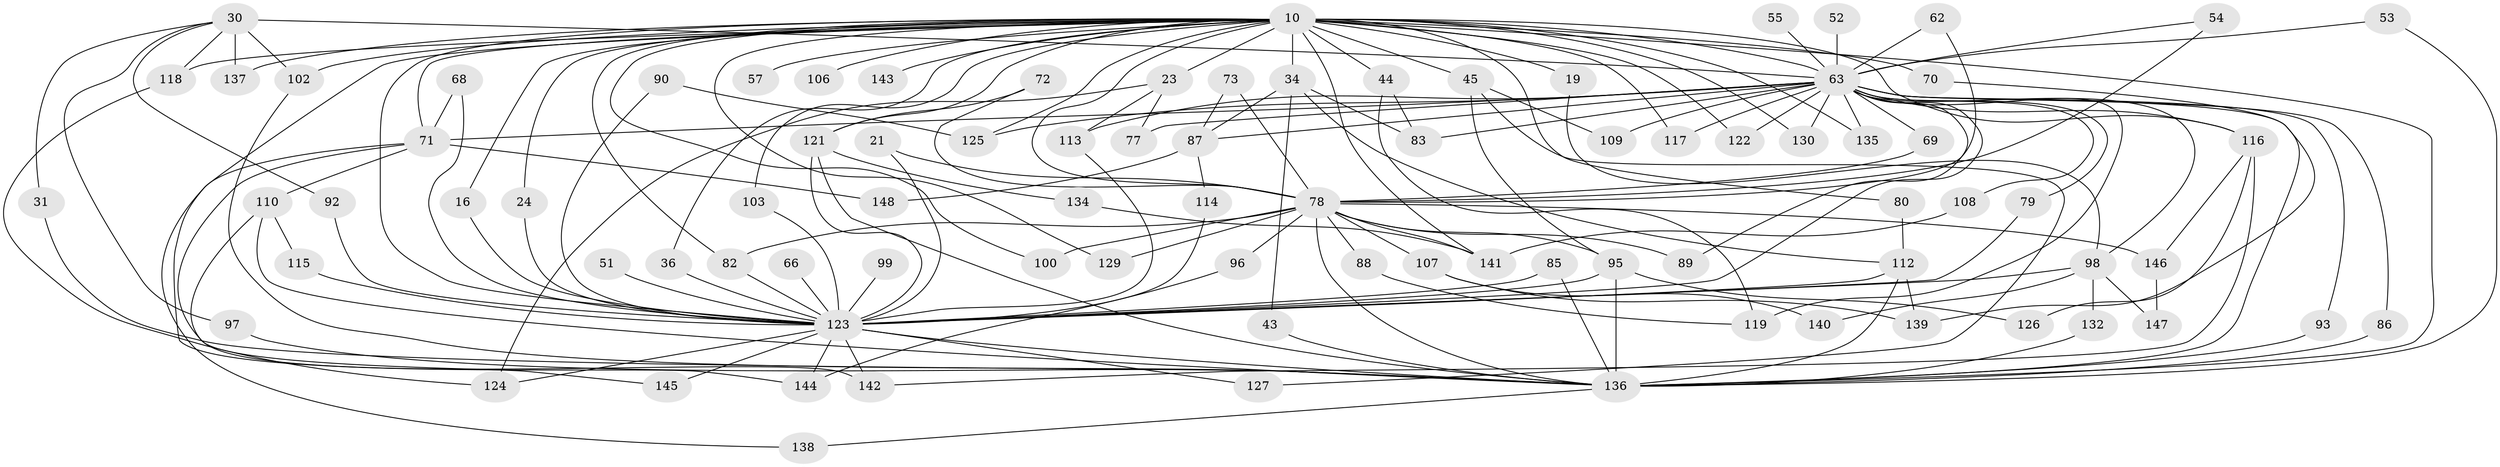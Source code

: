 // original degree distribution, {17: 0.006756756756756757, 25: 0.013513513513513514, 35: 0.006756756756756757, 20: 0.006756756756756757, 23: 0.02027027027027027, 27: 0.006756756756756757, 21: 0.006756756756756757, 9: 0.006756756756756757, 3: 0.1891891891891892, 4: 0.10810810810810811, 5: 0.05405405405405406, 2: 0.527027027027027, 12: 0.006756756756756757, 7: 0.013513513513513514, 6: 0.02702702702702703}
// Generated by graph-tools (version 1.1) at 2025/47/03/04/25 21:47:44]
// undirected, 88 vertices, 170 edges
graph export_dot {
graph [start="1"]
  node [color=gray90,style=filled];
  10 [super="+5+6"];
  16;
  19;
  21;
  23;
  24;
  30 [super="+11"];
  31;
  34;
  36 [super="+29"];
  43;
  44;
  45;
  51;
  52;
  53;
  54;
  55;
  57;
  62;
  63 [super="+26+33+7"];
  66;
  68;
  69;
  70;
  71 [super="+38"];
  72;
  73;
  77;
  78 [super="+56+75"];
  79;
  80;
  82 [super="+41"];
  83 [super="+74"];
  85;
  86;
  87 [super="+48"];
  88;
  89;
  90;
  92;
  93;
  95 [super="+67"];
  96;
  97;
  98 [super="+40"];
  99;
  100;
  102 [super="+22"];
  103;
  106;
  107;
  108;
  109;
  110;
  112 [super="+65+47"];
  113 [super="+105"];
  114;
  115;
  116 [super="+28+101"];
  117;
  118;
  119 [super="+50+104"];
  121 [super="+94+35+13"];
  122;
  123 [super="+84+58+91"];
  124 [super="+60"];
  125 [super="+81"];
  126;
  127;
  129;
  130;
  132;
  134;
  135;
  136 [super="+9+49"];
  137 [super="+131"];
  138;
  139 [super="+111"];
  140;
  141 [super="+128"];
  142 [super="+76"];
  143 [super="+120"];
  144 [super="+133"];
  145;
  146 [super="+61"];
  147;
  148;
  10 -- 19 [weight=2];
  10 -- 23 [weight=2];
  10 -- 24;
  10 -- 63 [weight=10];
  10 -- 70 [weight=2];
  10 -- 102;
  10 -- 130;
  10 -- 143 [weight=3];
  10 -- 80;
  10 -- 106 [weight=2];
  10 -- 44 [weight=2];
  10 -- 45;
  10 -- 116 [weight=2];
  10 -- 36;
  10 -- 125;
  10 -- 129;
  10 -- 135;
  10 -- 136 [weight=10];
  10 -- 141 [weight=3];
  10 -- 16;
  10 -- 137;
  10 -- 34 [weight=2];
  10 -- 100;
  10 -- 71 [weight=2];
  10 -- 103;
  10 -- 117;
  10 -- 118;
  10 -- 57 [weight=2];
  10 -- 122;
  10 -- 82;
  10 -- 78;
  10 -- 123 [weight=11];
  10 -- 121 [weight=3];
  10 -- 144;
  16 -- 123;
  19 -- 98;
  21 -- 78;
  21 -- 123;
  23 -- 77;
  23 -- 124;
  23 -- 113;
  24 -- 123;
  30 -- 118;
  30 -- 97;
  30 -- 137 [weight=2];
  30 -- 92;
  30 -- 31;
  30 -- 102;
  30 -- 63 [weight=3];
  31 -- 136;
  34 -- 43;
  34 -- 83;
  34 -- 87;
  34 -- 112;
  36 -- 123 [weight=2];
  43 -- 136;
  44 -- 83;
  44 -- 119;
  45 -- 109;
  45 -- 127;
  45 -- 95;
  51 -- 123 [weight=2];
  52 -- 63 [weight=2];
  53 -- 136;
  53 -- 63;
  54 -- 78;
  54 -- 63;
  55 -- 63;
  62 -- 78;
  62 -- 63;
  63 -- 136 [weight=5];
  63 -- 123 [weight=7];
  63 -- 119 [weight=3];
  63 -- 130;
  63 -- 69;
  63 -- 135;
  63 -- 71 [weight=2];
  63 -- 77;
  63 -- 79;
  63 -- 83;
  63 -- 86;
  63 -- 87 [weight=2];
  63 -- 89;
  63 -- 93;
  63 -- 108;
  63 -- 109;
  63 -- 113;
  63 -- 116 [weight=3];
  63 -- 117;
  63 -- 122;
  63 -- 125 [weight=2];
  63 -- 98;
  66 -- 123 [weight=2];
  68 -- 71;
  68 -- 123;
  69 -- 78;
  70 -- 139;
  71 -- 110;
  71 -- 138;
  71 -- 148;
  71 -- 142;
  72 -- 78;
  72 -- 121;
  73 -- 87;
  73 -- 78;
  78 -- 100;
  78 -- 107 [weight=2];
  78 -- 136 [weight=6];
  78 -- 95 [weight=2];
  78 -- 96 [weight=2];
  78 -- 129;
  78 -- 89;
  78 -- 141 [weight=2];
  78 -- 146;
  78 -- 82;
  78 -- 88;
  79 -- 123;
  80 -- 112;
  82 -- 123 [weight=2];
  85 -- 136;
  85 -- 123;
  86 -- 136;
  87 -- 114;
  87 -- 148;
  88 -- 119;
  90 -- 125;
  90 -- 123;
  92 -- 123;
  93 -- 136;
  95 -- 136;
  95 -- 126;
  95 -- 123;
  96 -- 144;
  97 -- 136;
  98 -- 132;
  98 -- 140;
  98 -- 123;
  98 -- 147;
  99 -- 123 [weight=2];
  102 -- 136;
  103 -- 123;
  107 -- 140;
  107 -- 139;
  108 -- 141;
  110 -- 115;
  110 -- 145;
  110 -- 136;
  112 -- 139;
  112 -- 136;
  112 -- 123 [weight=3];
  113 -- 123;
  114 -- 123;
  115 -- 123;
  116 -- 146 [weight=2];
  116 -- 126;
  116 -- 142;
  118 -- 124;
  121 -- 123;
  121 -- 136;
  121 -- 134;
  123 -- 136 [weight=6];
  123 -- 142;
  123 -- 144;
  123 -- 145;
  123 -- 124;
  123 -- 127;
  132 -- 136;
  134 -- 141;
  136 -- 138;
  146 -- 147;
}

